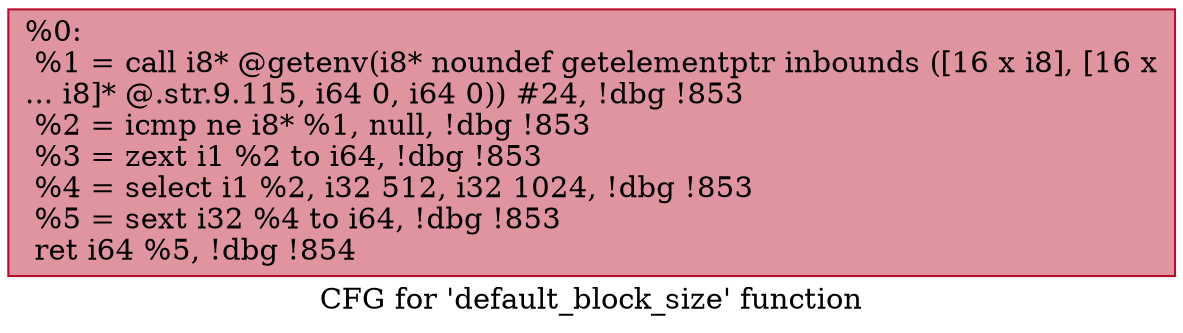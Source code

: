 digraph "CFG for 'default_block_size' function" {
	label="CFG for 'default_block_size' function";

	Node0x241e370 [shape=record,color="#b70d28ff", style=filled, fillcolor="#b70d2870",label="{%0:\l  %1 = call i8* @getenv(i8* noundef getelementptr inbounds ([16 x i8], [16 x\l... i8]* @.str.9.115, i64 0, i64 0)) #24, !dbg !853\l  %2 = icmp ne i8* %1, null, !dbg !853\l  %3 = zext i1 %2 to i64, !dbg !853\l  %4 = select i1 %2, i32 512, i32 1024, !dbg !853\l  %5 = sext i32 %4 to i64, !dbg !853\l  ret i64 %5, !dbg !854\l}"];
}
